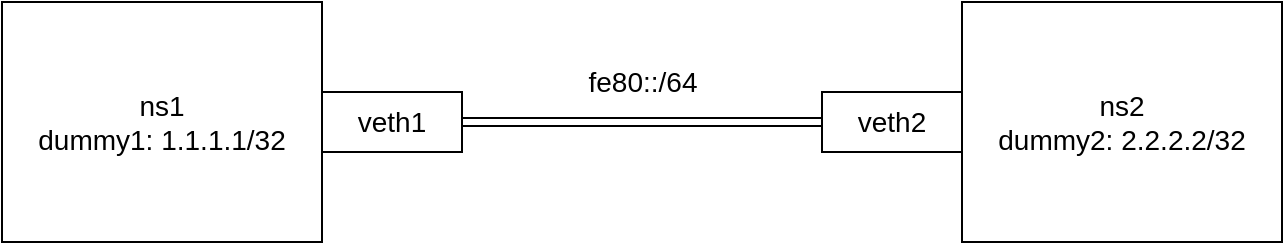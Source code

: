 <mxfile version="13.6.5">
    <diagram id="kLF407uYLi-72c7Dvpkv" name="ページ1">
        <mxGraphModel dx="1060" dy="749" grid="1" gridSize="10" guides="1" tooltips="1" connect="1" arrows="1" fold="1" page="1" pageScale="1" pageWidth="850" pageHeight="1100" math="0" shadow="0">
            <root>
                <mxCell id="0"/>
                <mxCell id="1" parent="0"/>
                <mxCell id="2" value="ns1&lt;br style=&quot;font-size: 14px&quot;&gt;dummy1: 1.1.1.1/32" style="rounded=0;whiteSpace=wrap;html=1;fontSize=14;" parent="1" vertex="1">
                    <mxGeometry x="80" y="120" width="160" height="120" as="geometry"/>
                </mxCell>
                <mxCell id="3" value="ns2&lt;br style=&quot;font-size: 14px&quot;&gt;dummy2: 2.2.2.2/32" style="rounded=0;whiteSpace=wrap;html=1;fontSize=14;" parent="1" vertex="1">
                    <mxGeometry x="560" y="120" width="160" height="120" as="geometry"/>
                </mxCell>
                <mxCell id="4" value="veth1" style="rounded=0;whiteSpace=wrap;html=1;fontSize=14;" parent="1" vertex="1">
                    <mxGeometry x="240" y="165" width="70" height="30" as="geometry"/>
                </mxCell>
                <mxCell id="5" value="veth2" style="rounded=0;whiteSpace=wrap;html=1;fontSize=14;" parent="1" vertex="1">
                    <mxGeometry x="490" y="165" width="70" height="30" as="geometry"/>
                </mxCell>
                <mxCell id="6" value="" style="shape=link;html=1;exitX=1;exitY=0.5;exitDx=0;exitDy=0;entryX=0;entryY=0.5;entryDx=0;entryDy=0;" parent="1" source="4" target="5" edge="1">
                    <mxGeometry width="100" relative="1" as="geometry">
                        <mxPoint x="490" y="380" as="sourcePoint"/>
                        <mxPoint x="590" y="380" as="targetPoint"/>
                    </mxGeometry>
                </mxCell>
                <mxCell id="7" value="fe80::/64" style="text;html=1;resizable=0;autosize=1;align=center;verticalAlign=middle;points=[];fillColor=none;strokeColor=none;rounded=0;fontSize=14;" parent="1" vertex="1">
                    <mxGeometry x="365" y="150" width="70" height="20" as="geometry"/>
                </mxCell>
            </root>
        </mxGraphModel>
    </diagram>
</mxfile>